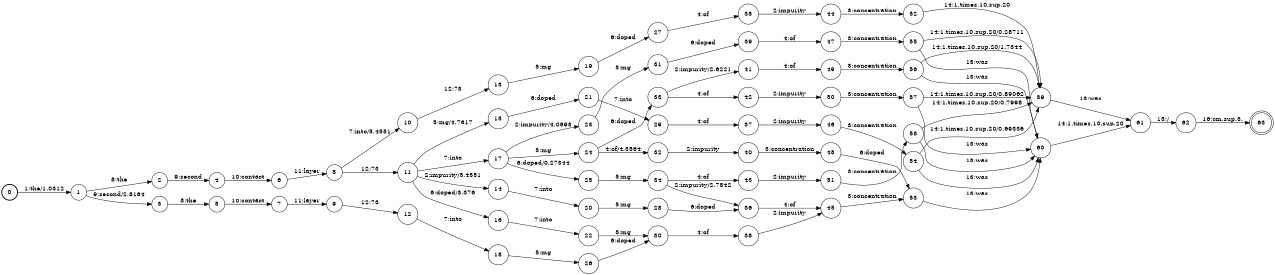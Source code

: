 digraph FST {
rankdir = LR;
size = "8.5,11";
label = "";
center = 1;
orientation = Portrait;
ranksep = "0.4";
nodesep = "0.25";
0 [label = "0", shape = circle, style = bold, fontsize = 14]
	0 -> 1 [label = "1:the/1.0312", fontsize = 14];
1 [label = "1", shape = circle, style = solid, fontsize = 14]
	1 -> 2 [label = "8:the", fontsize = 14];
	1 -> 3 [label = "9:second/2.8164", fontsize = 14];
2 [label = "2", shape = circle, style = solid, fontsize = 14]
	2 -> 4 [label = "9:second", fontsize = 14];
3 [label = "3", shape = circle, style = solid, fontsize = 14]
	3 -> 5 [label = "8:the", fontsize = 14];
4 [label = "4", shape = circle, style = solid, fontsize = 14]
	4 -> 6 [label = "10:contact", fontsize = 14];
5 [label = "5", shape = circle, style = solid, fontsize = 14]
	5 -> 7 [label = "10:contact", fontsize = 14];
6 [label = "6", shape = circle, style = solid, fontsize = 14]
	6 -> 8 [label = "11:layer", fontsize = 14];
7 [label = "7", shape = circle, style = solid, fontsize = 14]
	7 -> 9 [label = "11:layer", fontsize = 14];
8 [label = "8", shape = circle, style = solid, fontsize = 14]
	8 -> 10 [label = "7:into/5.4551", fontsize = 14];
	8 -> 11 [label = "12:73", fontsize = 14];
9 [label = "9", shape = circle, style = solid, fontsize = 14]
	9 -> 12 [label = "12:73", fontsize = 14];
10 [label = "10", shape = circle, style = solid, fontsize = 14]
	10 -> 13 [label = "12:73", fontsize = 14];
11 [label = "11", shape = circle, style = solid, fontsize = 14]
	11 -> 14 [label = "2:impurity/5.4551", fontsize = 14];
	11 -> 15 [label = "5:mg/4.7617", fontsize = 14];
	11 -> 16 [label = "6:doped/3.376", fontsize = 14];
	11 -> 17 [label = "7:into", fontsize = 14];
12 [label = "12", shape = circle, style = solid, fontsize = 14]
	12 -> 18 [label = "7:into", fontsize = 14];
13 [label = "13", shape = circle, style = solid, fontsize = 14]
	13 -> 19 [label = "5:mg", fontsize = 14];
14 [label = "14", shape = circle, style = solid, fontsize = 14]
	14 -> 20 [label = "7:into", fontsize = 14];
15 [label = "15", shape = circle, style = solid, fontsize = 14]
	15 -> 21 [label = "6:doped", fontsize = 14];
16 [label = "16", shape = circle, style = solid, fontsize = 14]
	16 -> 22 [label = "7:into", fontsize = 14];
17 [label = "17", shape = circle, style = solid, fontsize = 14]
	17 -> 23 [label = "2:impurity/4.0693", fontsize = 14];
	17 -> 24 [label = "5:mg", fontsize = 14];
	17 -> 25 [label = "6:doped/0.27344", fontsize = 14];
18 [label = "18", shape = circle, style = solid, fontsize = 14]
	18 -> 26 [label = "5:mg", fontsize = 14];
19 [label = "19", shape = circle, style = solid, fontsize = 14]
	19 -> 27 [label = "6:doped", fontsize = 14];
20 [label = "20", shape = circle, style = solid, fontsize = 14]
	20 -> 28 [label = "5:mg", fontsize = 14];
21 [label = "21", shape = circle, style = solid, fontsize = 14]
	21 -> 29 [label = "7:into", fontsize = 14];
22 [label = "22", shape = circle, style = solid, fontsize = 14]
	22 -> 30 [label = "5:mg", fontsize = 14];
23 [label = "23", shape = circle, style = solid, fontsize = 14]
	23 -> 31 [label = "5:mg", fontsize = 14];
24 [label = "24", shape = circle, style = solid, fontsize = 14]
	24 -> 32 [label = "4:of/4.3564", fontsize = 14];
	24 -> 33 [label = "6:doped", fontsize = 14];
25 [label = "25", shape = circle, style = solid, fontsize = 14]
	25 -> 34 [label = "5:mg", fontsize = 14];
26 [label = "26", shape = circle, style = solid, fontsize = 14]
	26 -> 30 [label = "6:doped", fontsize = 14];
27 [label = "27", shape = circle, style = solid, fontsize = 14]
	27 -> 35 [label = "4:of", fontsize = 14];
28 [label = "28", shape = circle, style = solid, fontsize = 14]
	28 -> 36 [label = "6:doped", fontsize = 14];
29 [label = "29", shape = circle, style = solid, fontsize = 14]
	29 -> 37 [label = "4:of", fontsize = 14];
30 [label = "30", shape = circle, style = solid, fontsize = 14]
	30 -> 38 [label = "4:of", fontsize = 14];
31 [label = "31", shape = circle, style = solid, fontsize = 14]
	31 -> 39 [label = "6:doped", fontsize = 14];
32 [label = "32", shape = circle, style = solid, fontsize = 14]
	32 -> 40 [label = "2:impurity", fontsize = 14];
33 [label = "33", shape = circle, style = solid, fontsize = 14]
	33 -> 41 [label = "2:impurity/2.6221", fontsize = 14];
	33 -> 42 [label = "4:of", fontsize = 14];
34 [label = "34", shape = circle, style = solid, fontsize = 14]
	34 -> 36 [label = "2:impurity/2.7842", fontsize = 14];
	34 -> 43 [label = "4:of", fontsize = 14];
35 [label = "35", shape = circle, style = solid, fontsize = 14]
	35 -> 44 [label = "2:impurity", fontsize = 14];
36 [label = "36", shape = circle, style = solid, fontsize = 14]
	36 -> 45 [label = "4:of", fontsize = 14];
37 [label = "37", shape = circle, style = solid, fontsize = 14]
	37 -> 46 [label = "2:impurity", fontsize = 14];
38 [label = "38", shape = circle, style = solid, fontsize = 14]
	38 -> 45 [label = "2:impurity", fontsize = 14];
39 [label = "39", shape = circle, style = solid, fontsize = 14]
	39 -> 47 [label = "4:of", fontsize = 14];
40 [label = "40", shape = circle, style = solid, fontsize = 14]
	40 -> 48 [label = "3:concentration", fontsize = 14];
41 [label = "41", shape = circle, style = solid, fontsize = 14]
	41 -> 49 [label = "4:of", fontsize = 14];
42 [label = "42", shape = circle, style = solid, fontsize = 14]
	42 -> 50 [label = "2:impurity", fontsize = 14];
43 [label = "43", shape = circle, style = solid, fontsize = 14]
	43 -> 51 [label = "2:impurity", fontsize = 14];
44 [label = "44", shape = circle, style = solid, fontsize = 14]
	44 -> 52 [label = "3:concentration", fontsize = 14];
45 [label = "45", shape = circle, style = solid, fontsize = 14]
	45 -> 53 [label = "3:concentration", fontsize = 14];
46 [label = "46", shape = circle, style = solid, fontsize = 14]
	46 -> 54 [label = "3:concentration", fontsize = 14];
47 [label = "47", shape = circle, style = solid, fontsize = 14]
	47 -> 55 [label = "3:concentration", fontsize = 14];
48 [label = "48", shape = circle, style = solid, fontsize = 14]
	48 -> 53 [label = "6:doped", fontsize = 14];
49 [label = "49", shape = circle, style = solid, fontsize = 14]
	49 -> 56 [label = "3:concentration", fontsize = 14];
50 [label = "50", shape = circle, style = solid, fontsize = 14]
	50 -> 57 [label = "3:concentration", fontsize = 14];
51 [label = "51", shape = circle, style = solid, fontsize = 14]
	51 -> 58 [label = "3:concentration", fontsize = 14];
52 [label = "52", shape = circle, style = solid, fontsize = 14]
	52 -> 59 [label = "14:1.times.10.sup.20", fontsize = 14];
53 [label = "53", shape = circle, style = solid, fontsize = 14]
	53 -> 60 [label = "13:was", fontsize = 14];
54 [label = "54", shape = circle, style = solid, fontsize = 14]
	54 -> 60 [label = "13:was", fontsize = 14];
	54 -> 59 [label = "14:1.times.10.sup.20/0.69336", fontsize = 14];
55 [label = "55", shape = circle, style = solid, fontsize = 14]
	55 -> 60 [label = "13:was", fontsize = 14];
	55 -> 59 [label = "14:1.times.10.sup.20/0.28711", fontsize = 14];
56 [label = "56", shape = circle, style = solid, fontsize = 14]
	56 -> 60 [label = "13:was", fontsize = 14];
	56 -> 59 [label = "14:1.times.10.sup.20/1.7344", fontsize = 14];
57 [label = "57", shape = circle, style = solid, fontsize = 14]
	57 -> 60 [label = "13:was", fontsize = 14];
	57 -> 59 [label = "14:1.times.10.sup.20/0.89062", fontsize = 14];
58 [label = "58", shape = circle, style = solid, fontsize = 14]
	58 -> 60 [label = "13:was", fontsize = 14];
	58 -> 59 [label = "14:1.times.10.sup.20/0.7998", fontsize = 14];
59 [label = "59", shape = circle, style = solid, fontsize = 14]
	59 -> 61 [label = "13:was", fontsize = 14];
60 [label = "60", shape = circle, style = solid, fontsize = 14]
	60 -> 61 [label = "14:1.times.10.sup.20", fontsize = 14];
61 [label = "61", shape = circle, style = solid, fontsize = 14]
	61 -> 62 [label = "15:/", fontsize = 14];
62 [label = "62", shape = circle, style = solid, fontsize = 14]
	62 -> 63 [label = "16:cm.sup.3.", fontsize = 14];
63 [label = "63", shape = doublecircle, style = solid, fontsize = 14]
}
